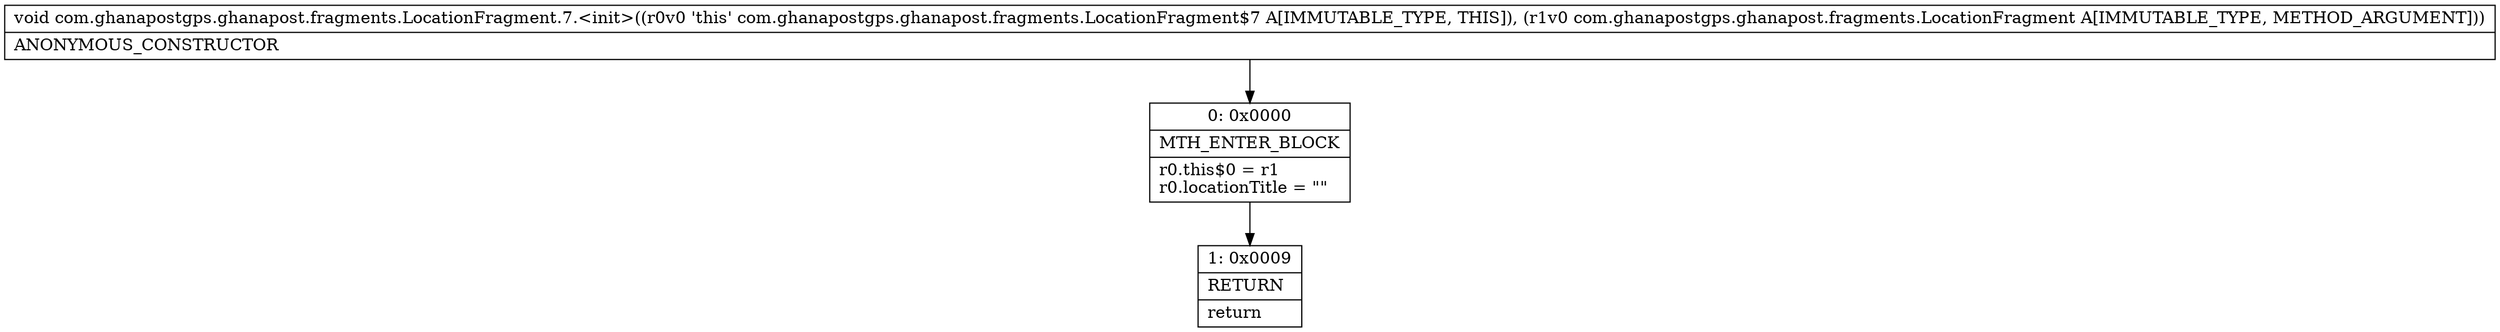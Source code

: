 digraph "CFG forcom.ghanapostgps.ghanapost.fragments.LocationFragment.7.\<init\>(Lcom\/ghanapostgps\/ghanapost\/fragments\/LocationFragment;)V" {
Node_0 [shape=record,label="{0\:\ 0x0000|MTH_ENTER_BLOCK\l|r0.this$0 = r1\lr0.locationTitle = \"\"\l}"];
Node_1 [shape=record,label="{1\:\ 0x0009|RETURN\l|return\l}"];
MethodNode[shape=record,label="{void com.ghanapostgps.ghanapost.fragments.LocationFragment.7.\<init\>((r0v0 'this' com.ghanapostgps.ghanapost.fragments.LocationFragment$7 A[IMMUTABLE_TYPE, THIS]), (r1v0 com.ghanapostgps.ghanapost.fragments.LocationFragment A[IMMUTABLE_TYPE, METHOD_ARGUMENT]))  | ANONYMOUS_CONSTRUCTOR\l}"];
MethodNode -> Node_0;
Node_0 -> Node_1;
}

